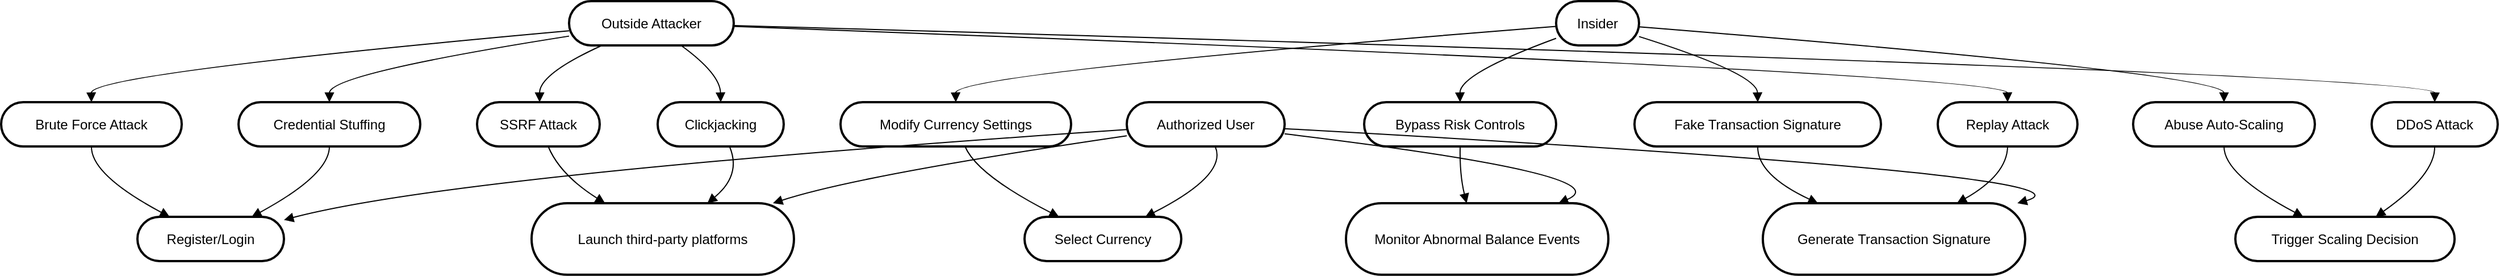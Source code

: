 <mxfile version="26.2.5">
  <diagram name="Page-1" id="RFPgJVUWz_RsE22J6dOC">
    <mxGraphModel dx="1215" dy="730" grid="1" gridSize="10" guides="1" tooltips="1" connect="1" arrows="1" fold="1" page="1" pageScale="1" pageWidth="827" pageHeight="1169" math="0" shadow="0">
      <root>
        <mxCell id="0" />
        <mxCell id="1" parent="0" />
        <mxCell id="luQu7Od_QgUh4nghmaUa-2" value="Outside Attacker" style="rounded=1;whiteSpace=wrap;arcSize=50;strokeWidth=2;" vertex="1" parent="1">
          <mxGeometry x="520" y="20" width="145" height="39" as="geometry" />
        </mxCell>
        <mxCell id="luQu7Od_QgUh4nghmaUa-3" value="Insider" style="rounded=1;whiteSpace=wrap;arcSize=50;strokeWidth=2;" vertex="1" parent="1">
          <mxGeometry x="1389" y="20" width="73" height="39" as="geometry" />
        </mxCell>
        <mxCell id="luQu7Od_QgUh4nghmaUa-4" value="Authorized User" style="rounded=1;whiteSpace=wrap;arcSize=50;strokeWidth=2;" vertex="1" parent="1">
          <mxGeometry x="1011" y="109" width="139" height="39" as="geometry" />
        </mxCell>
        <mxCell id="luQu7Od_QgUh4nghmaUa-5" value="Register/Login" style="rounded=1;whiteSpace=wrap;arcSize=50;strokeWidth=2;" vertex="1" parent="1">
          <mxGeometry x="140" y="210" width="129" height="39" as="geometry" />
        </mxCell>
        <mxCell id="luQu7Od_QgUh4nghmaUa-6" value="Launch third-party platforms" style="rounded=1;whiteSpace=wrap;arcSize=50;strokeWidth=2;" vertex="1" parent="1">
          <mxGeometry x="487" y="198" width="231" height="63" as="geometry" />
        </mxCell>
        <mxCell id="luQu7Od_QgUh4nghmaUa-7" value="Select Currency" style="rounded=1;whiteSpace=wrap;arcSize=50;strokeWidth=2;" vertex="1" parent="1">
          <mxGeometry x="921" y="210" width="138" height="39" as="geometry" />
        </mxCell>
        <mxCell id="luQu7Od_QgUh4nghmaUa-8" value="Generate Transaction Signature" style="rounded=1;whiteSpace=wrap;arcSize=50;strokeWidth=2;" vertex="1" parent="1">
          <mxGeometry x="1571" y="198" width="231" height="63" as="geometry" />
        </mxCell>
        <mxCell id="luQu7Od_QgUh4nghmaUa-9" value="Monitor Abnormal Balance Events" style="rounded=1;whiteSpace=wrap;arcSize=50;strokeWidth=2;" vertex="1" parent="1">
          <mxGeometry x="1204" y="198" width="231" height="63" as="geometry" />
        </mxCell>
        <mxCell id="luQu7Od_QgUh4nghmaUa-10" value="Trigger Scaling Decision" style="rounded=1;whiteSpace=wrap;arcSize=50;strokeWidth=2;" vertex="1" parent="1">
          <mxGeometry x="1987" y="210" width="193" height="39" as="geometry" />
        </mxCell>
        <mxCell id="luQu7Od_QgUh4nghmaUa-11" value="Credential Stuffing" style="rounded=1;whiteSpace=wrap;arcSize=50;strokeWidth=2;" vertex="1" parent="1">
          <mxGeometry x="229" y="109" width="160" height="39" as="geometry" />
        </mxCell>
        <mxCell id="luQu7Od_QgUh4nghmaUa-12" value="Brute Force Attack" style="rounded=1;whiteSpace=wrap;arcSize=50;strokeWidth=2;" vertex="1" parent="1">
          <mxGeometry x="20" y="109" width="159" height="39" as="geometry" />
        </mxCell>
        <mxCell id="luQu7Od_QgUh4nghmaUa-13" value="Clickjacking" style="rounded=1;whiteSpace=wrap;arcSize=50;strokeWidth=2;" vertex="1" parent="1">
          <mxGeometry x="598" y="109" width="111" height="39" as="geometry" />
        </mxCell>
        <mxCell id="luQu7Od_QgUh4nghmaUa-14" value="SSRF Attack" style="rounded=1;whiteSpace=wrap;arcSize=50;strokeWidth=2;" vertex="1" parent="1">
          <mxGeometry x="439" y="109" width="108" height="39" as="geometry" />
        </mxCell>
        <mxCell id="luQu7Od_QgUh4nghmaUa-15" value="Replay Attack" style="rounded=1;whiteSpace=wrap;arcSize=50;strokeWidth=2;" vertex="1" parent="1">
          <mxGeometry x="1725" y="109" width="123" height="39" as="geometry" />
        </mxCell>
        <mxCell id="luQu7Od_QgUh4nghmaUa-16" value="DDoS Attack" style="rounded=1;whiteSpace=wrap;arcSize=50;strokeWidth=2;" vertex="1" parent="1">
          <mxGeometry x="2107" y="109" width="111" height="39" as="geometry" />
        </mxCell>
        <mxCell id="luQu7Od_QgUh4nghmaUa-17" value="Modify Currency Settings" style="rounded=1;whiteSpace=wrap;arcSize=50;strokeWidth=2;" vertex="1" parent="1">
          <mxGeometry x="759" y="109" width="203" height="39" as="geometry" />
        </mxCell>
        <mxCell id="luQu7Od_QgUh4nghmaUa-18" value="Bypass Risk Controls" style="rounded=1;whiteSpace=wrap;arcSize=50;strokeWidth=2;" vertex="1" parent="1">
          <mxGeometry x="1220" y="109" width="169" height="39" as="geometry" />
        </mxCell>
        <mxCell id="luQu7Od_QgUh4nghmaUa-19" value="Abuse Auto-Scaling" style="rounded=1;whiteSpace=wrap;arcSize=50;strokeWidth=2;" vertex="1" parent="1">
          <mxGeometry x="1897" y="109" width="160" height="39" as="geometry" />
        </mxCell>
        <mxCell id="luQu7Od_QgUh4nghmaUa-20" value="Fake Transaction Signature" style="rounded=1;whiteSpace=wrap;arcSize=50;strokeWidth=2;" vertex="1" parent="1">
          <mxGeometry x="1458" y="109" width="217" height="39" as="geometry" />
        </mxCell>
        <mxCell id="luQu7Od_QgUh4nghmaUa-21" value="" style="curved=1;startArrow=none;endArrow=block;exitX=0;exitY=0.62;entryX=1;entryY=0.07;rounded=0;" edge="1" parent="1" source="luQu7Od_QgUh4nghmaUa-4" target="luQu7Od_QgUh4nghmaUa-5">
          <mxGeometry relative="1" as="geometry">
            <Array as="points">
              <mxPoint x="420" y="173" />
            </Array>
          </mxGeometry>
        </mxCell>
        <mxCell id="luQu7Od_QgUh4nghmaUa-22" value="" style="curved=1;startArrow=none;endArrow=block;exitX=0;exitY=0.76;entryX=0.92;entryY=0;rounded=0;" edge="1" parent="1" source="luQu7Od_QgUh4nghmaUa-4" target="luQu7Od_QgUh4nghmaUa-6">
          <mxGeometry relative="1" as="geometry">
            <Array as="points">
              <mxPoint x="776" y="173" />
            </Array>
          </mxGeometry>
        </mxCell>
        <mxCell id="luQu7Od_QgUh4nghmaUa-23" value="" style="curved=1;startArrow=none;endArrow=block;exitX=0.56;exitY=1;entryX=0.77;entryY=0;rounded=0;" edge="1" parent="1" source="luQu7Od_QgUh4nghmaUa-4" target="luQu7Od_QgUh4nghmaUa-7">
          <mxGeometry relative="1" as="geometry">
            <Array as="points">
              <mxPoint x="1100" y="173" />
            </Array>
          </mxGeometry>
        </mxCell>
        <mxCell id="luQu7Od_QgUh4nghmaUa-24" value="" style="curved=1;startArrow=none;endArrow=block;exitX=1.01;exitY=0.6;entryX=0.97;entryY=0;rounded=0;" edge="1" parent="1" source="luQu7Od_QgUh4nghmaUa-4" target="luQu7Od_QgUh4nghmaUa-8">
          <mxGeometry relative="1" as="geometry">
            <Array as="points">
              <mxPoint x="1882" y="173" />
            </Array>
          </mxGeometry>
        </mxCell>
        <mxCell id="luQu7Od_QgUh4nghmaUa-25" value="" style="curved=1;startArrow=none;endArrow=block;exitX=1.01;exitY=0.72;entryX=0.81;entryY=0;rounded=0;" edge="1" parent="1" source="luQu7Od_QgUh4nghmaUa-4" target="luQu7Od_QgUh4nghmaUa-9">
          <mxGeometry relative="1" as="geometry">
            <Array as="points">
              <mxPoint x="1450" y="173" />
            </Array>
          </mxGeometry>
        </mxCell>
        <mxCell id="luQu7Od_QgUh4nghmaUa-26" value="" style="curved=1;startArrow=none;endArrow=block;exitX=0;exitY=0.79;entryX=0.5;entryY=0;rounded=0;" edge="1" parent="1" source="luQu7Od_QgUh4nghmaUa-2" target="luQu7Od_QgUh4nghmaUa-11">
          <mxGeometry relative="1" as="geometry">
            <Array as="points">
              <mxPoint x="309" y="84" />
            </Array>
          </mxGeometry>
        </mxCell>
        <mxCell id="luQu7Od_QgUh4nghmaUa-27" value="" style="curved=1;startArrow=none;endArrow=block;exitX=0.5;exitY=1;entryX=0.78;entryY=0;rounded=0;" edge="1" parent="1" source="luQu7Od_QgUh4nghmaUa-11" target="luQu7Od_QgUh4nghmaUa-5">
          <mxGeometry relative="1" as="geometry">
            <Array as="points">
              <mxPoint x="309" y="173" />
            </Array>
          </mxGeometry>
        </mxCell>
        <mxCell id="luQu7Od_QgUh4nghmaUa-28" value="" style="curved=1;startArrow=none;endArrow=block;exitX=0;exitY=0.67;entryX=0.5;entryY=0;rounded=0;" edge="1" parent="1" source="luQu7Od_QgUh4nghmaUa-2" target="luQu7Od_QgUh4nghmaUa-12">
          <mxGeometry relative="1" as="geometry">
            <Array as="points">
              <mxPoint x="99" y="84" />
            </Array>
          </mxGeometry>
        </mxCell>
        <mxCell id="luQu7Od_QgUh4nghmaUa-29" value="" style="curved=1;startArrow=none;endArrow=block;exitX=0.5;exitY=1;entryX=0.22;entryY=0;rounded=0;" edge="1" parent="1" source="luQu7Od_QgUh4nghmaUa-12" target="luQu7Od_QgUh4nghmaUa-5">
          <mxGeometry relative="1" as="geometry">
            <Array as="points">
              <mxPoint x="99" y="173" />
            </Array>
          </mxGeometry>
        </mxCell>
        <mxCell id="luQu7Od_QgUh4nghmaUa-30" value="" style="curved=1;startArrow=none;endArrow=block;exitX=0.68;exitY=1;entryX=0.5;entryY=0;rounded=0;" edge="1" parent="1" source="luQu7Od_QgUh4nghmaUa-2" target="luQu7Od_QgUh4nghmaUa-13">
          <mxGeometry relative="1" as="geometry">
            <Array as="points">
              <mxPoint x="653" y="84" />
            </Array>
          </mxGeometry>
        </mxCell>
        <mxCell id="luQu7Od_QgUh4nghmaUa-31" value="" style="curved=1;startArrow=none;endArrow=block;exitX=0.57;exitY=1;entryX=0.67;entryY=0;rounded=0;" edge="1" parent="1" source="luQu7Od_QgUh4nghmaUa-13" target="luQu7Od_QgUh4nghmaUa-6">
          <mxGeometry relative="1" as="geometry">
            <Array as="points">
              <mxPoint x="672" y="173" />
            </Array>
          </mxGeometry>
        </mxCell>
        <mxCell id="luQu7Od_QgUh4nghmaUa-32" value="" style="curved=1;startArrow=none;endArrow=block;exitX=0.2;exitY=1;entryX=0.51;entryY=0;rounded=0;" edge="1" parent="1" source="luQu7Od_QgUh4nghmaUa-2" target="luQu7Od_QgUh4nghmaUa-14">
          <mxGeometry relative="1" as="geometry">
            <Array as="points">
              <mxPoint x="494" y="84" />
            </Array>
          </mxGeometry>
        </mxCell>
        <mxCell id="luQu7Od_QgUh4nghmaUa-33" value="" style="curved=1;startArrow=none;endArrow=block;exitX=0.58;exitY=1;entryX=0.28;entryY=0;rounded=0;" edge="1" parent="1" source="luQu7Od_QgUh4nghmaUa-14" target="luQu7Od_QgUh4nghmaUa-6">
          <mxGeometry relative="1" as="geometry">
            <Array as="points">
              <mxPoint x="512" y="173" />
            </Array>
          </mxGeometry>
        </mxCell>
        <mxCell id="luQu7Od_QgUh4nghmaUa-34" value="" style="curved=1;startArrow=none;endArrow=block;exitX=1;exitY=0.57;entryX=0.5;entryY=0;rounded=0;" edge="1" parent="1" source="luQu7Od_QgUh4nghmaUa-2" target="luQu7Od_QgUh4nghmaUa-15">
          <mxGeometry relative="1" as="geometry">
            <Array as="points">
              <mxPoint x="1786" y="84" />
            </Array>
          </mxGeometry>
        </mxCell>
        <mxCell id="luQu7Od_QgUh4nghmaUa-35" value="" style="curved=1;startArrow=none;endArrow=block;exitX=0.5;exitY=1;entryX=0.74;entryY=0;rounded=0;" edge="1" parent="1" source="luQu7Od_QgUh4nghmaUa-15" target="luQu7Od_QgUh4nghmaUa-8">
          <mxGeometry relative="1" as="geometry">
            <Array as="points">
              <mxPoint x="1786" y="173" />
            </Array>
          </mxGeometry>
        </mxCell>
        <mxCell id="luQu7Od_QgUh4nghmaUa-36" value="" style="curved=1;startArrow=none;endArrow=block;exitX=1;exitY=0.55;entryX=0.5;entryY=0;rounded=0;" edge="1" parent="1" source="luQu7Od_QgUh4nghmaUa-2" target="luQu7Od_QgUh4nghmaUa-16">
          <mxGeometry relative="1" as="geometry">
            <Array as="points">
              <mxPoint x="2163" y="84" />
            </Array>
          </mxGeometry>
        </mxCell>
        <mxCell id="luQu7Od_QgUh4nghmaUa-37" value="" style="curved=1;startArrow=none;endArrow=block;exitX=0.5;exitY=1;entryX=0.64;entryY=0;rounded=0;" edge="1" parent="1" source="luQu7Od_QgUh4nghmaUa-16" target="luQu7Od_QgUh4nghmaUa-10">
          <mxGeometry relative="1" as="geometry">
            <Array as="points">
              <mxPoint x="2163" y="173" />
            </Array>
          </mxGeometry>
        </mxCell>
        <mxCell id="luQu7Od_QgUh4nghmaUa-38" value="" style="curved=1;startArrow=none;endArrow=block;exitX=0;exitY=0.57;entryX=0.5;entryY=0;rounded=0;" edge="1" parent="1" source="luQu7Od_QgUh4nghmaUa-3" target="luQu7Od_QgUh4nghmaUa-17">
          <mxGeometry relative="1" as="geometry">
            <Array as="points">
              <mxPoint x="860" y="84" />
            </Array>
          </mxGeometry>
        </mxCell>
        <mxCell id="luQu7Od_QgUh4nghmaUa-39" value="" style="curved=1;startArrow=none;endArrow=block;exitX=0.54;exitY=1;entryX=0.22;entryY=0;rounded=0;" edge="1" parent="1" source="luQu7Od_QgUh4nghmaUa-17" target="luQu7Od_QgUh4nghmaUa-7">
          <mxGeometry relative="1" as="geometry">
            <Array as="points">
              <mxPoint x="879" y="173" />
            </Array>
          </mxGeometry>
        </mxCell>
        <mxCell id="luQu7Od_QgUh4nghmaUa-40" value="" style="curved=1;startArrow=none;endArrow=block;exitX=0;exitY=0.84;entryX=0.5;entryY=0;rounded=0;" edge="1" parent="1" source="luQu7Od_QgUh4nghmaUa-3" target="luQu7Od_QgUh4nghmaUa-18">
          <mxGeometry relative="1" as="geometry">
            <Array as="points">
              <mxPoint x="1304" y="84" />
            </Array>
          </mxGeometry>
        </mxCell>
        <mxCell id="luQu7Od_QgUh4nghmaUa-41" value="" style="curved=1;startArrow=none;endArrow=block;exitX=0.5;exitY=1;entryX=0.46;entryY=0;rounded=0;" edge="1" parent="1" source="luQu7Od_QgUh4nghmaUa-18" target="luQu7Od_QgUh4nghmaUa-9">
          <mxGeometry relative="1" as="geometry">
            <Array as="points">
              <mxPoint x="1304" y="173" />
            </Array>
          </mxGeometry>
        </mxCell>
        <mxCell id="luQu7Od_QgUh4nghmaUa-42" value="" style="curved=1;startArrow=none;endArrow=block;exitX=1;exitY=0.58;entryX=0.5;entryY=0;rounded=0;" edge="1" parent="1" source="luQu7Od_QgUh4nghmaUa-3" target="luQu7Od_QgUh4nghmaUa-19">
          <mxGeometry relative="1" as="geometry">
            <Array as="points">
              <mxPoint x="1977" y="84" />
            </Array>
          </mxGeometry>
        </mxCell>
        <mxCell id="luQu7Od_QgUh4nghmaUa-43" value="" style="curved=1;startArrow=none;endArrow=block;exitX=0.5;exitY=1;entryX=0.31;entryY=0;rounded=0;" edge="1" parent="1" source="luQu7Od_QgUh4nghmaUa-19" target="luQu7Od_QgUh4nghmaUa-10">
          <mxGeometry relative="1" as="geometry">
            <Array as="points">
              <mxPoint x="1977" y="173" />
            </Array>
          </mxGeometry>
        </mxCell>
        <mxCell id="luQu7Od_QgUh4nghmaUa-44" value="" style="curved=1;startArrow=none;endArrow=block;exitX=1;exitY=0.8;entryX=0.5;entryY=0;rounded=0;" edge="1" parent="1" source="luQu7Od_QgUh4nghmaUa-3" target="luQu7Od_QgUh4nghmaUa-20">
          <mxGeometry relative="1" as="geometry">
            <Array as="points">
              <mxPoint x="1566" y="84" />
            </Array>
          </mxGeometry>
        </mxCell>
        <mxCell id="luQu7Od_QgUh4nghmaUa-45" value="" style="curved=1;startArrow=none;endArrow=block;exitX=0.5;exitY=1;entryX=0.21;entryY=0;rounded=0;" edge="1" parent="1" source="luQu7Od_QgUh4nghmaUa-20" target="luQu7Od_QgUh4nghmaUa-8">
          <mxGeometry relative="1" as="geometry">
            <Array as="points">
              <mxPoint x="1566" y="173" />
            </Array>
          </mxGeometry>
        </mxCell>
      </root>
    </mxGraphModel>
  </diagram>
</mxfile>
